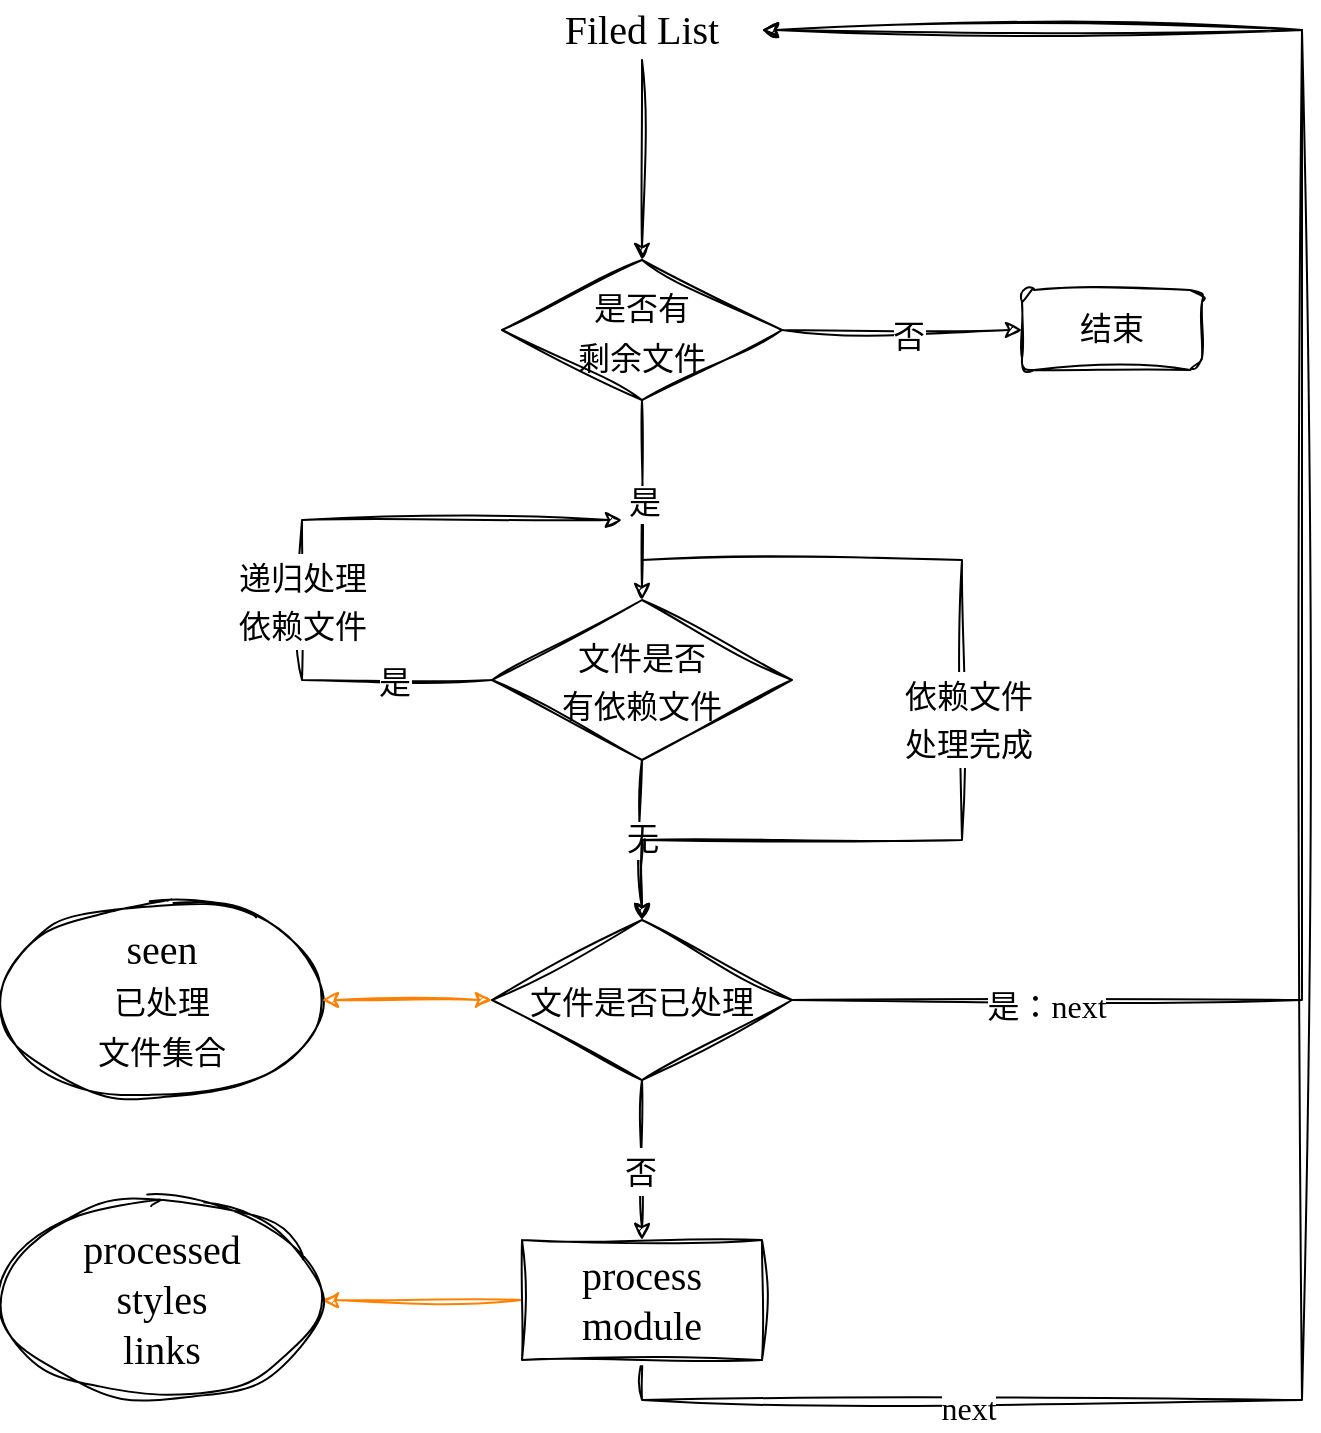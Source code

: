 <mxfile version="21.7.1" type="github">
  <diagram name="Page-1" id="qvmeBniZdJ9m_Jds7ETk">
    <mxGraphModel dx="1520" dy="896" grid="1" gridSize="10" guides="1" tooltips="1" connect="1" arrows="1" fold="1" page="1" pageScale="1" pageWidth="827" pageHeight="1169" math="0" shadow="0">
      <root>
        <mxCell id="0" />
        <mxCell id="1" parent="0" />
        <mxCell id="UdL8-hNvSHhL1kFeLNAB-3" style="edgeStyle=orthogonalEdgeStyle;rounded=0;sketch=1;hachureGap=4;jiggle=2;curveFitting=1;orthogonalLoop=1;jettySize=auto;html=1;exitX=0.5;exitY=1;exitDx=0;exitDy=0;fontFamily=Architects Daughter;fontSource=https%3A%2F%2Ffonts.googleapis.com%2Fcss%3Ffamily%3DArchitects%2BDaughter;fontSize=16;" edge="1" parent="1" source="UdL8-hNvSHhL1kFeLNAB-1" target="UdL8-hNvSHhL1kFeLNAB-2">
          <mxGeometry relative="1" as="geometry" />
        </mxCell>
        <mxCell id="UdL8-hNvSHhL1kFeLNAB-1" value="&lt;font face=&quot;Comic Sans MS&quot;&gt;Filed List&lt;/font&gt;" style="text;html=1;strokeColor=none;fillColor=none;align=center;verticalAlign=middle;whiteSpace=wrap;rounded=0;fontSize=20;fontFamily=Architects Daughter;" vertex="1" parent="1">
          <mxGeometry x="340" y="100" width="120" height="30" as="geometry" />
        </mxCell>
        <mxCell id="UdL8-hNvSHhL1kFeLNAB-5" style="edgeStyle=orthogonalEdgeStyle;rounded=0;sketch=1;hachureGap=4;jiggle=2;curveFitting=1;orthogonalLoop=1;jettySize=auto;html=1;exitX=0.5;exitY=1;exitDx=0;exitDy=0;entryX=0.5;entryY=0;entryDx=0;entryDy=0;fontFamily=Architects Daughter;fontSource=https%3A%2F%2Ffonts.googleapis.com%2Fcss%3Ffamily%3DArchitects%2BDaughter;fontSize=16;" edge="1" parent="1" source="UdL8-hNvSHhL1kFeLNAB-2" target="UdL8-hNvSHhL1kFeLNAB-10">
          <mxGeometry relative="1" as="geometry" />
        </mxCell>
        <mxCell id="UdL8-hNvSHhL1kFeLNAB-6" value="是" style="edgeLabel;html=1;align=center;verticalAlign=middle;resizable=0;points=[];fontSize=16;fontFamily=Architects Daughter;" vertex="1" connectable="0" parent="UdL8-hNvSHhL1kFeLNAB-5">
          <mxGeometry x="0.029" y="1" relative="1" as="geometry">
            <mxPoint as="offset" />
          </mxGeometry>
        </mxCell>
        <mxCell id="UdL8-hNvSHhL1kFeLNAB-11" style="edgeStyle=orthogonalEdgeStyle;rounded=0;sketch=1;hachureGap=4;jiggle=2;curveFitting=1;orthogonalLoop=1;jettySize=auto;html=1;exitX=1;exitY=0.5;exitDx=0;exitDy=0;entryX=0;entryY=0.5;entryDx=0;entryDy=0;fontFamily=Architects Daughter;fontSource=https%3A%2F%2Ffonts.googleapis.com%2Fcss%3Ffamily%3DArchitects%2BDaughter;fontSize=16;" edge="1" parent="1" source="UdL8-hNvSHhL1kFeLNAB-2" target="UdL8-hNvSHhL1kFeLNAB-4">
          <mxGeometry relative="1" as="geometry" />
        </mxCell>
        <mxCell id="UdL8-hNvSHhL1kFeLNAB-12" value="&lt;font face=&quot;Comic Sans MS&quot; style=&quot;font-size: 16px;&quot;&gt;否&lt;/font&gt;" style="edgeLabel;html=1;align=center;verticalAlign=middle;resizable=0;points=[];fontSize=20;fontFamily=Architects Daughter;" vertex="1" connectable="0" parent="UdL8-hNvSHhL1kFeLNAB-11">
          <mxGeometry x="0.05" y="-2" relative="1" as="geometry">
            <mxPoint as="offset" />
          </mxGeometry>
        </mxCell>
        <mxCell id="UdL8-hNvSHhL1kFeLNAB-2" value="&lt;font face=&quot;Comic Sans MS&quot;&gt;&lt;span style=&quot;font-size: 16px;&quot;&gt;是否有&lt;br&gt;剩余文件&lt;br&gt;&lt;/span&gt;&lt;/font&gt;" style="rhombus;whiteSpace=wrap;html=1;sketch=1;hachureGap=4;jiggle=2;curveFitting=1;fontFamily=Architects Daughter;fontSource=https%3A%2F%2Ffonts.googleapis.com%2Fcss%3Ffamily%3DArchitects%2BDaughter;fontSize=20;" vertex="1" parent="1">
          <mxGeometry x="330" y="230" width="140" height="70" as="geometry" />
        </mxCell>
        <mxCell id="UdL8-hNvSHhL1kFeLNAB-4" value="&lt;font face=&quot;Comic Sans MS&quot;&gt;结束&lt;/font&gt;" style="rounded=1;whiteSpace=wrap;html=1;sketch=1;hachureGap=4;jiggle=2;curveFitting=1;fontFamily=Architects Daughter;fontSource=https%3A%2F%2Ffonts.googleapis.com%2Fcss%3Ffamily%3DArchitects%2BDaughter;fontSize=16;" vertex="1" parent="1">
          <mxGeometry x="590" y="245" width="90" height="40" as="geometry" />
        </mxCell>
        <mxCell id="UdL8-hNvSHhL1kFeLNAB-7" value="&lt;font face=&quot;Comic Sans MS&quot;&gt;seen&lt;br&gt;&lt;font style=&quot;font-size: 16px;&quot;&gt;已处理&lt;br&gt;文件集合&lt;/font&gt;&lt;/font&gt;" style="ellipse;whiteSpace=wrap;html=1;sketch=1;hachureGap=4;jiggle=2;curveFitting=1;fontFamily=Architects Daughter;fontSource=https%3A%2F%2Ffonts.googleapis.com%2Fcss%3Ffamily%3DArchitects%2BDaughter;fontSize=20;" vertex="1" parent="1">
          <mxGeometry x="80" y="550" width="160" height="100" as="geometry" />
        </mxCell>
        <mxCell id="UdL8-hNvSHhL1kFeLNAB-15" style="edgeStyle=orthogonalEdgeStyle;rounded=0;sketch=1;hachureGap=4;jiggle=2;curveFitting=1;orthogonalLoop=1;jettySize=auto;html=1;exitX=0;exitY=0.5;exitDx=0;exitDy=0;fontFamily=Architects Daughter;fontSource=https%3A%2F%2Ffonts.googleapis.com%2Fcss%3Ffamily%3DArchitects%2BDaughter;fontSize=16;" edge="1" parent="1" source="UdL8-hNvSHhL1kFeLNAB-10">
          <mxGeometry relative="1" as="geometry">
            <mxPoint x="390" y="360" as="targetPoint" />
            <Array as="points">
              <mxPoint x="230" y="440" />
              <mxPoint x="230" y="360" />
            </Array>
          </mxGeometry>
        </mxCell>
        <mxCell id="UdL8-hNvSHhL1kFeLNAB-16" value="&lt;font style=&quot;font-size: 16px;&quot;&gt;&lt;font face=&quot;Comic Sans MS&quot;&gt;递归处理&lt;br&gt;依赖文件&lt;/font&gt;&lt;br&gt;&lt;/font&gt;" style="edgeLabel;html=1;align=center;verticalAlign=middle;resizable=0;points=[];fontSize=20;fontFamily=Architects Daughter;" vertex="1" connectable="0" parent="UdL8-hNvSHhL1kFeLNAB-15">
          <mxGeometry x="-0.2" y="1" relative="1" as="geometry">
            <mxPoint x="1" y="-1" as="offset" />
          </mxGeometry>
        </mxCell>
        <mxCell id="UdL8-hNvSHhL1kFeLNAB-17" value="&lt;font style=&quot;font-size: 16px;&quot;&gt;是&lt;/font&gt;" style="edgeLabel;html=1;align=center;verticalAlign=middle;resizable=0;points=[];fontSize=20;fontFamily=Architects Daughter;" vertex="1" connectable="0" parent="UdL8-hNvSHhL1kFeLNAB-15">
          <mxGeometry x="-0.708" relative="1" as="geometry">
            <mxPoint as="offset" />
          </mxGeometry>
        </mxCell>
        <mxCell id="UdL8-hNvSHhL1kFeLNAB-21" value="无" style="edgeStyle=orthogonalEdgeStyle;rounded=0;sketch=1;hachureGap=4;jiggle=2;curveFitting=1;orthogonalLoop=1;jettySize=auto;html=1;exitX=0.5;exitY=1;exitDx=0;exitDy=0;fontFamily=Architects Daughter;fontSource=https%3A%2F%2Ffonts.googleapis.com%2Fcss%3Ffamily%3DArchitects%2BDaughter;fontSize=16;" edge="1" parent="1" source="UdL8-hNvSHhL1kFeLNAB-10" target="UdL8-hNvSHhL1kFeLNAB-18">
          <mxGeometry relative="1" as="geometry" />
        </mxCell>
        <mxCell id="UdL8-hNvSHhL1kFeLNAB-24" style="edgeStyle=orthogonalEdgeStyle;rounded=0;sketch=1;hachureGap=4;jiggle=2;curveFitting=1;orthogonalLoop=1;jettySize=auto;html=1;entryX=0.5;entryY=0;entryDx=0;entryDy=0;fontFamily=Architects Daughter;fontSource=https%3A%2F%2Ffonts.googleapis.com%2Fcss%3Ffamily%3DArchitects%2BDaughter;fontSize=16;" edge="1" parent="1" target="UdL8-hNvSHhL1kFeLNAB-18">
          <mxGeometry relative="1" as="geometry">
            <mxPoint x="400" y="380" as="sourcePoint" />
            <Array as="points">
              <mxPoint x="560" y="380" />
              <mxPoint x="560" y="520" />
              <mxPoint x="400" y="520" />
            </Array>
          </mxGeometry>
        </mxCell>
        <mxCell id="UdL8-hNvSHhL1kFeLNAB-25" value="&lt;font face=&quot;Comic Sans MS&quot; style=&quot;font-size: 16px;&quot;&gt;依赖文件&lt;br&gt;处理完成&lt;/font&gt;" style="edgeLabel;html=1;align=center;verticalAlign=middle;resizable=0;points=[];fontSize=20;fontFamily=Architects Daughter;" vertex="1" connectable="0" parent="UdL8-hNvSHhL1kFeLNAB-24">
          <mxGeometry x="-0.046" y="3" relative="1" as="geometry">
            <mxPoint as="offset" />
          </mxGeometry>
        </mxCell>
        <mxCell id="UdL8-hNvSHhL1kFeLNAB-10" value="&lt;font style=&quot;font-size: 16px;&quot; face=&quot;Comic Sans MS&quot;&gt;文件是否&lt;br&gt;有依赖文件&lt;/font&gt;" style="rhombus;whiteSpace=wrap;html=1;sketch=1;hachureGap=4;jiggle=2;curveFitting=1;fontFamily=Architects Daughter;fontSource=https%3A%2F%2Ffonts.googleapis.com%2Fcss%3Ffamily%3DArchitects%2BDaughter;fontSize=20;" vertex="1" parent="1">
          <mxGeometry x="325" y="400" width="150" height="80" as="geometry" />
        </mxCell>
        <mxCell id="UdL8-hNvSHhL1kFeLNAB-27" style="edgeStyle=orthogonalEdgeStyle;rounded=0;sketch=1;hachureGap=4;jiggle=2;curveFitting=1;orthogonalLoop=1;jettySize=auto;html=1;exitX=1;exitY=0.5;exitDx=0;exitDy=0;entryX=1;entryY=0.5;entryDx=0;entryDy=0;fontFamily=Architects Daughter;fontSource=https%3A%2F%2Ffonts.googleapis.com%2Fcss%3Ffamily%3DArchitects%2BDaughter;fontSize=16;" edge="1" parent="1" source="UdL8-hNvSHhL1kFeLNAB-18" target="UdL8-hNvSHhL1kFeLNAB-1">
          <mxGeometry relative="1" as="geometry">
            <Array as="points">
              <mxPoint x="730" y="600" />
              <mxPoint x="730" y="115" />
            </Array>
          </mxGeometry>
        </mxCell>
        <mxCell id="UdL8-hNvSHhL1kFeLNAB-28" value="&lt;font style=&quot;font-size: 16px;&quot; face=&quot;Comic Sans MS&quot;&gt;是：next&lt;/font&gt;" style="edgeLabel;html=1;align=center;verticalAlign=middle;resizable=0;points=[];fontSize=20;fontFamily=Architects Daughter;" vertex="1" connectable="0" parent="UdL8-hNvSHhL1kFeLNAB-27">
          <mxGeometry x="-0.75" y="-2" relative="1" as="geometry">
            <mxPoint as="offset" />
          </mxGeometry>
        </mxCell>
        <mxCell id="UdL8-hNvSHhL1kFeLNAB-30" style="edgeStyle=orthogonalEdgeStyle;rounded=0;sketch=1;hachureGap=4;jiggle=2;curveFitting=1;orthogonalLoop=1;jettySize=auto;html=1;exitX=0.5;exitY=1;exitDx=0;exitDy=0;fontFamily=Architects Daughter;fontSource=https%3A%2F%2Ffonts.googleapis.com%2Fcss%3Ffamily%3DArchitects%2BDaughter;fontSize=16;" edge="1" parent="1" source="UdL8-hNvSHhL1kFeLNAB-18" target="UdL8-hNvSHhL1kFeLNAB-29">
          <mxGeometry relative="1" as="geometry" />
        </mxCell>
        <mxCell id="UdL8-hNvSHhL1kFeLNAB-31" value="&lt;font face=&quot;Comic Sans MS&quot; style=&quot;font-size: 16px;&quot;&gt;否&lt;/font&gt;" style="edgeLabel;html=1;align=center;verticalAlign=middle;resizable=0;points=[];fontSize=20;fontFamily=Architects Daughter;" vertex="1" connectable="0" parent="UdL8-hNvSHhL1kFeLNAB-30">
          <mxGeometry x="0.125" y="-1" relative="1" as="geometry">
            <mxPoint as="offset" />
          </mxGeometry>
        </mxCell>
        <mxCell id="UdL8-hNvSHhL1kFeLNAB-18" value="&lt;font face=&quot;Comic Sans MS&quot;&gt;&lt;span style=&quot;font-size: 16px;&quot;&gt;文件是否已处理&lt;/span&gt;&lt;/font&gt;" style="rhombus;whiteSpace=wrap;html=1;sketch=1;hachureGap=4;jiggle=2;curveFitting=1;fontFamily=Architects Daughter;fontSource=https%3A%2F%2Ffonts.googleapis.com%2Fcss%3Ffamily%3DArchitects%2BDaughter;fontSize=20;" vertex="1" parent="1">
          <mxGeometry x="325" y="560" width="150" height="80" as="geometry" />
        </mxCell>
        <mxCell id="UdL8-hNvSHhL1kFeLNAB-20" value="" style="endArrow=classic;startArrow=classic;html=1;rounded=0;sketch=1;hachureGap=4;jiggle=2;curveFitting=1;fontFamily=Architects Daughter;fontSource=https%3A%2F%2Ffonts.googleapis.com%2Fcss%3Ffamily%3DArchitects%2BDaughter;fontSize=16;exitX=1;exitY=0.5;exitDx=0;exitDy=0;entryX=0;entryY=0.5;entryDx=0;entryDy=0;strokeColor=#FF8000;" edge="1" parent="1" source="UdL8-hNvSHhL1kFeLNAB-7" target="UdL8-hNvSHhL1kFeLNAB-18">
          <mxGeometry width="50" height="50" relative="1" as="geometry">
            <mxPoint x="280" y="550" as="sourcePoint" />
            <mxPoint x="330" y="500" as="targetPoint" />
          </mxGeometry>
        </mxCell>
        <mxCell id="UdL8-hNvSHhL1kFeLNAB-35" style="edgeStyle=orthogonalEdgeStyle;rounded=0;sketch=1;hachureGap=4;jiggle=2;curveFitting=1;orthogonalLoop=1;jettySize=auto;html=1;exitX=0;exitY=0.5;exitDx=0;exitDy=0;entryX=1;entryY=0.5;entryDx=0;entryDy=0;fontFamily=Architects Daughter;fontSource=https%3A%2F%2Ffonts.googleapis.com%2Fcss%3Ffamily%3DArchitects%2BDaughter;fontSize=16;strokeColor=#FF8000;" edge="1" parent="1" source="UdL8-hNvSHhL1kFeLNAB-29" target="UdL8-hNvSHhL1kFeLNAB-32">
          <mxGeometry relative="1" as="geometry" />
        </mxCell>
        <mxCell id="UdL8-hNvSHhL1kFeLNAB-36" style="edgeStyle=orthogonalEdgeStyle;rounded=0;sketch=1;hachureGap=4;jiggle=2;curveFitting=1;orthogonalLoop=1;jettySize=auto;html=1;exitX=0.5;exitY=1;exitDx=0;exitDy=0;entryX=1;entryY=0.5;entryDx=0;entryDy=0;fontFamily=Architects Daughter;fontSource=https%3A%2F%2Ffonts.googleapis.com%2Fcss%3Ffamily%3DArchitects%2BDaughter;fontSize=16;" edge="1" parent="1" source="UdL8-hNvSHhL1kFeLNAB-29" target="UdL8-hNvSHhL1kFeLNAB-1">
          <mxGeometry relative="1" as="geometry">
            <Array as="points">
              <mxPoint x="400" y="800" />
              <mxPoint x="730" y="800" />
              <mxPoint x="730" y="115" />
            </Array>
          </mxGeometry>
        </mxCell>
        <mxCell id="UdL8-hNvSHhL1kFeLNAB-37" value="&lt;font style=&quot;font-size: 16px;&quot; face=&quot;Comic Sans MS&quot;&gt;next&lt;/font&gt;" style="edgeLabel;html=1;align=center;verticalAlign=middle;resizable=0;points=[];fontSize=20;fontFamily=Architects Daughter;" vertex="1" connectable="0" parent="UdL8-hNvSHhL1kFeLNAB-36">
          <mxGeometry x="-0.719" y="-3" relative="1" as="geometry">
            <mxPoint x="-1" as="offset" />
          </mxGeometry>
        </mxCell>
        <mxCell id="UdL8-hNvSHhL1kFeLNAB-29" value="&lt;font face=&quot;Comic Sans MS&quot;&gt;process&lt;br&gt;module&lt;/font&gt;" style="rounded=0;whiteSpace=wrap;html=1;sketch=1;hachureGap=4;jiggle=2;curveFitting=1;fontFamily=Architects Daughter;fontSource=https%3A%2F%2Ffonts.googleapis.com%2Fcss%3Ffamily%3DArchitects%2BDaughter;fontSize=20;" vertex="1" parent="1">
          <mxGeometry x="340" y="720" width="120" height="60" as="geometry" />
        </mxCell>
        <mxCell id="UdL8-hNvSHhL1kFeLNAB-32" value="&lt;font face=&quot;Comic Sans MS&quot;&gt;processed&lt;br&gt;styles&lt;br&gt;links&lt;/font&gt;" style="ellipse;whiteSpace=wrap;html=1;sketch=1;hachureGap=4;jiggle=2;curveFitting=1;fontFamily=Architects Daughter;fontSource=https%3A%2F%2Ffonts.googleapis.com%2Fcss%3Ffamily%3DArchitects%2BDaughter;fontSize=20;" vertex="1" parent="1">
          <mxGeometry x="80" y="700" width="160" height="100" as="geometry" />
        </mxCell>
      </root>
    </mxGraphModel>
  </diagram>
</mxfile>
